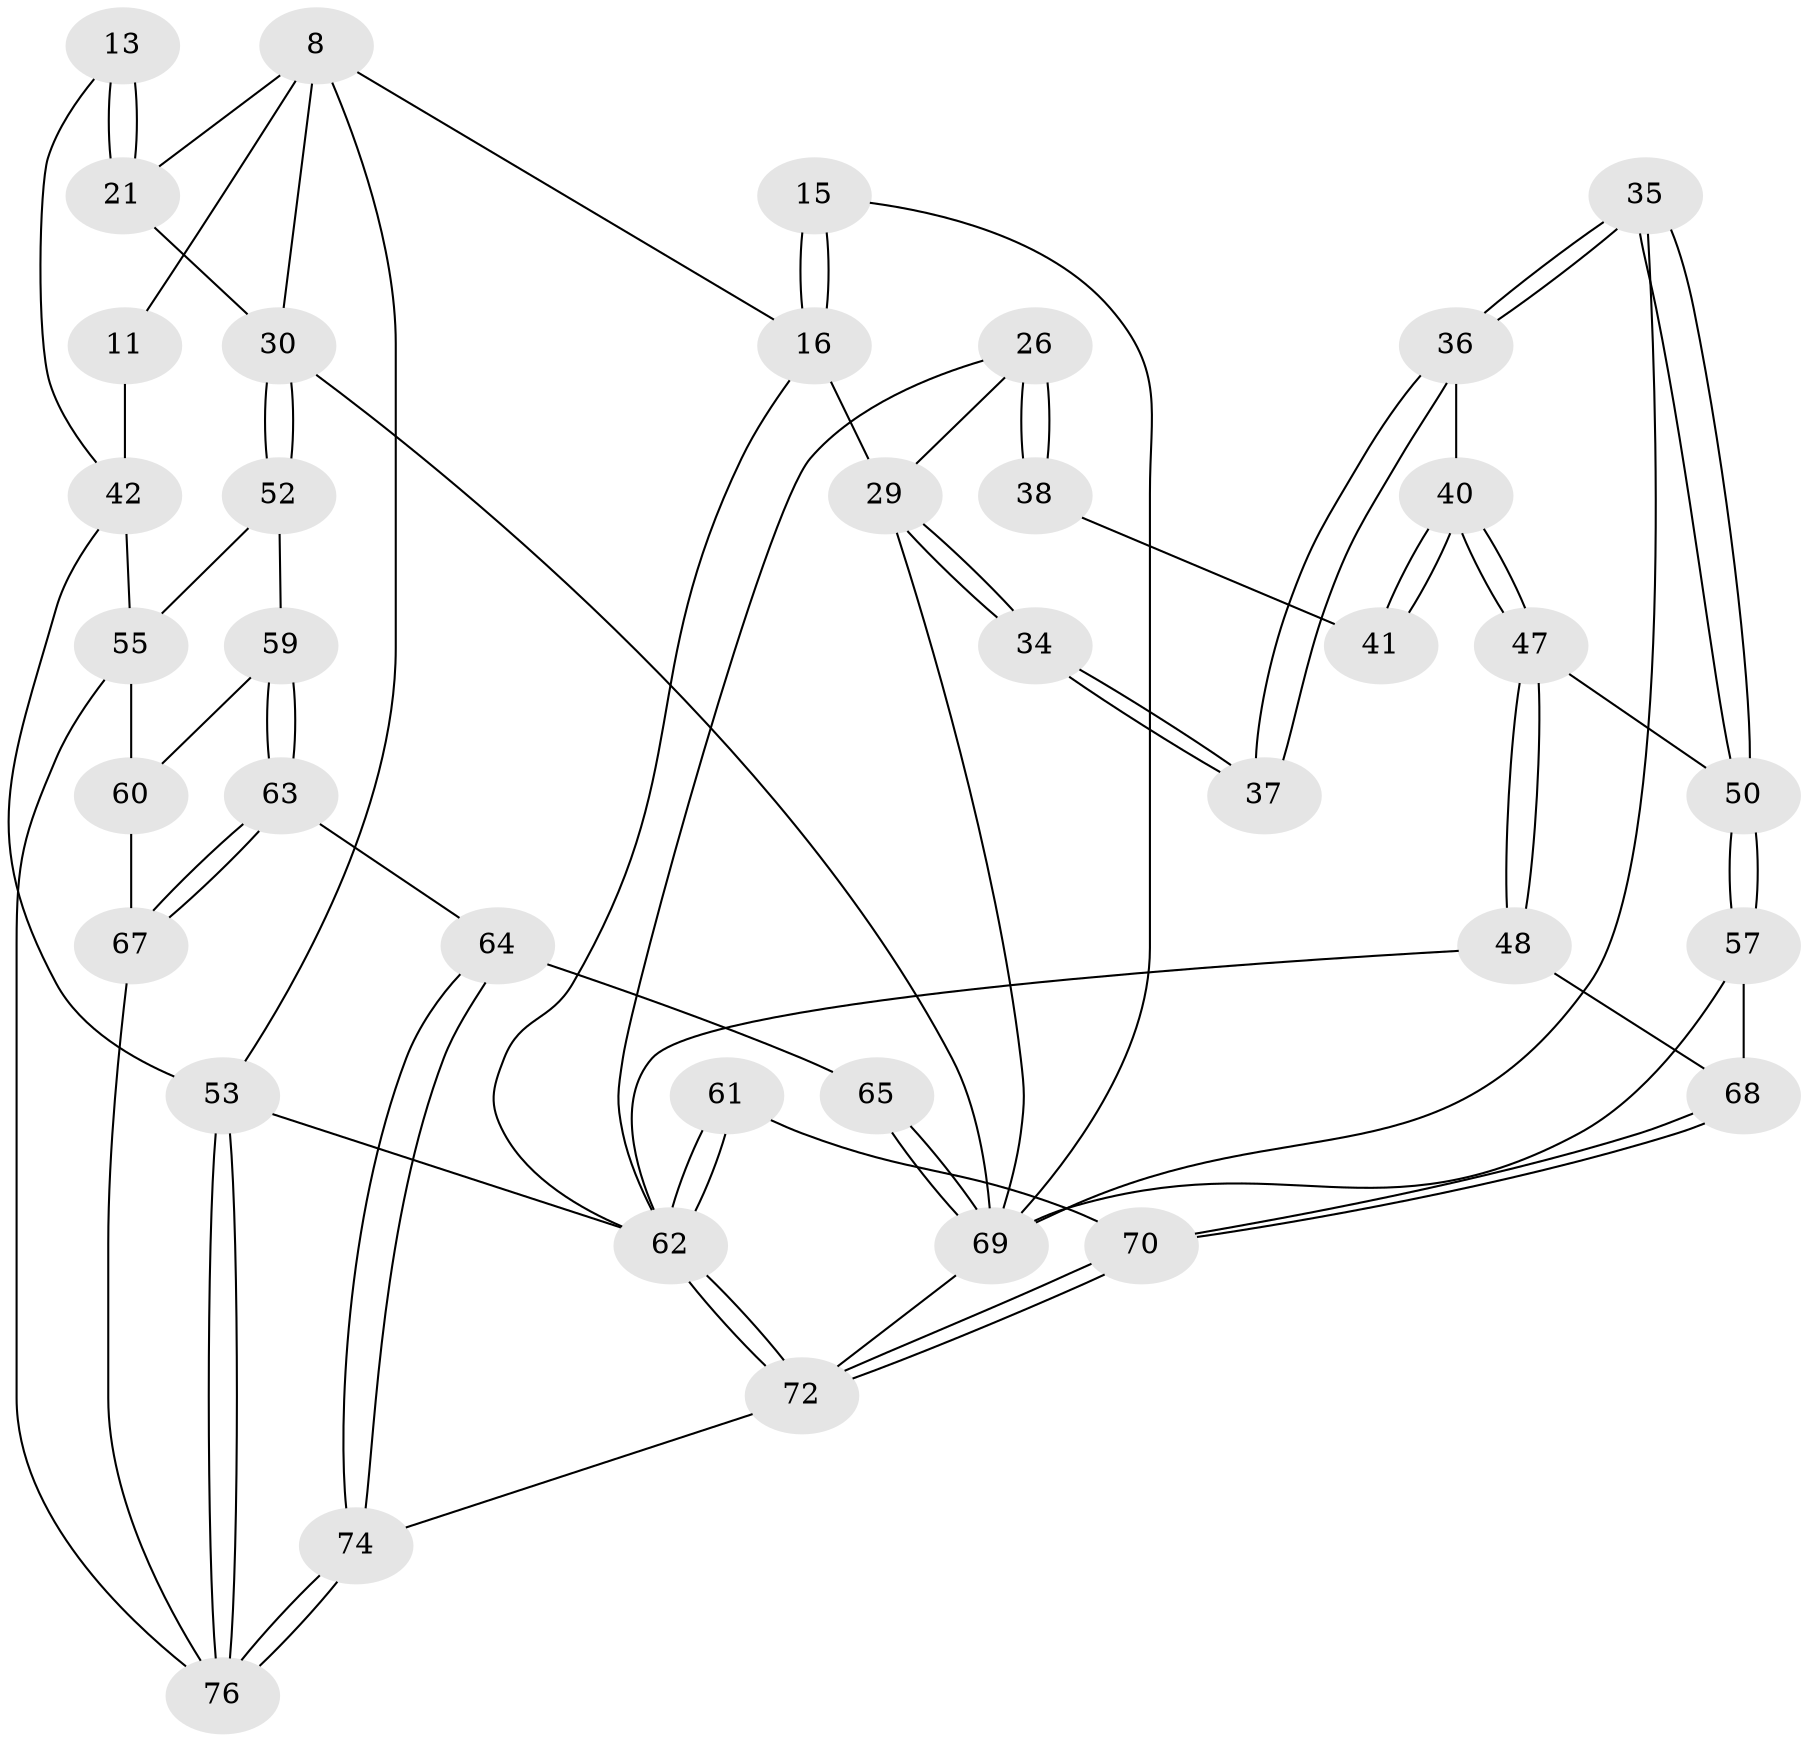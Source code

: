 // original degree distribution, {3: 0.039473684210526314, 6: 0.25, 5: 0.4605263157894737, 4: 0.25}
// Generated by graph-tools (version 1.1) at 2025/02/03/09/25 05:02:14]
// undirected, 38 vertices, 84 edges
graph export_dot {
graph [start="1"]
  node [color=gray90,style=filled];
  8 [pos="+0.5690616563290586+0.11260796783808781",super="+7"];
  11 [pos="+0.8083168059128696+0.1387487455488232"];
  13 [pos="+0.8246631028688653+0.36532335093665663"];
  15 [pos="+0.30695794387492153+0.2520583210389896"];
  16 [pos="+0.22566693435138122+0.19731044368186598",super="+5+9"];
  21 [pos="+0.7640688860367763+0.416614703860507",super="+17+14"];
  26 [pos="+0+0.5016286757575825"];
  29 [pos="+0.22359311899385748+0.4300512788173554",super="+25"];
  30 [pos="+0.604017263976674+0.5909610305205594",super="+23+19+18"];
  34 [pos="+0.21730442021229526+0.4412264349394982"];
  35 [pos="+0.3203375572003162+0.5834132415655632"];
  36 [pos="+0.26356376355318456+0.5570717227981462"];
  37 [pos="+0.21606555183084739+0.4487490270409294"];
  38 [pos="+0.08670759718340841+0.5266503640360597"];
  40 [pos="+0.18046907260961728+0.5686171424800757"];
  41 [pos="+0.16530518417446538+0.5538642466444704",super="+39"];
  42 [pos="+1+0.31670295239799384",super="+12+10"];
  47 [pos="+0.17169048189262945+0.6338960481704239"];
  48 [pos="+0.004294523799452734+0.6601527093861438"];
  50 [pos="+0.2409594976402774+0.7039877870197305"];
  52 [pos="+0.804287764950645+0.7078060886942595",super="+51"];
  53 [pos="+1+1",super="+2"];
  55 [pos="+0.916281771548633+0.6474415546256931",super="+45"];
  57 [pos="+0.24014829635523555+0.7384372246699167"];
  59 [pos="+0.8102763499300119+0.7158344482255882"];
  60 [pos="+0.9364089676554073+0.7535535397463798",super="+58"];
  61 [pos="+0+0.6907063176708944"];
  62 [pos="+0+1",super="+3+49"];
  63 [pos="+0.8000390404307991+0.8451372520062828"];
  64 [pos="+0.6452916509255595+0.7912398062838117"];
  65 [pos="+0.6153213897595978+0.7473980696977525"];
  67 [pos="+0.8152444031604541+0.8709166069456749",super="+66"];
  68 [pos="+0.2192871516069118+0.7450971093343877"];
  69 [pos="+0.37444883096315723+1",super="+56+31+20"];
  70 [pos="+0.11247858087425362+0.8255646162986403"];
  72 [pos="+0.23489453183755438+1",super="+71"];
  74 [pos="+0.6106961475838797+1"];
  76 [pos="+0.7339772601818775+1",super="+75+73"];
  8 -- 16;
  8 -- 30;
  8 -- 53;
  8 -- 11;
  8 -- 21;
  11 -- 42 [weight=2];
  13 -- 21 [weight=2];
  13 -- 21;
  13 -- 42;
  15 -- 16 [weight=2];
  15 -- 16;
  15 -- 69;
  16 -- 62;
  16 -- 29;
  21 -- 30 [weight=2];
  26 -- 38;
  26 -- 38;
  26 -- 29;
  26 -- 62;
  29 -- 34 [weight=2];
  29 -- 34;
  29 -- 69;
  30 -- 52 [weight=2];
  30 -- 52;
  30 -- 69 [weight=2];
  34 -- 37;
  34 -- 37;
  35 -- 36;
  35 -- 36;
  35 -- 50;
  35 -- 50;
  35 -- 69;
  36 -- 37;
  36 -- 37;
  36 -- 40;
  38 -- 41 [weight=2];
  40 -- 41;
  40 -- 41;
  40 -- 47;
  40 -- 47;
  42 -- 53;
  42 -- 55;
  47 -- 48;
  47 -- 48;
  47 -- 50;
  48 -- 68;
  48 -- 62;
  50 -- 57;
  50 -- 57;
  52 -- 59;
  52 -- 55 [weight=2];
  53 -- 76 [weight=2];
  53 -- 76;
  53 -- 62 [weight=2];
  55 -- 60 [weight=2];
  55 -- 76;
  57 -- 68;
  57 -- 69;
  59 -- 63;
  59 -- 63;
  59 -- 60;
  60 -- 67;
  61 -- 62 [weight=2];
  61 -- 62;
  61 -- 70;
  62 -- 72;
  62 -- 72;
  63 -- 64;
  63 -- 67;
  63 -- 67;
  64 -- 65;
  64 -- 74;
  64 -- 74;
  65 -- 69 [weight=2];
  65 -- 69;
  67 -- 76 [weight=2];
  68 -- 70;
  68 -- 70;
  69 -- 72;
  70 -- 72;
  70 -- 72;
  72 -- 74;
  74 -- 76;
  74 -- 76;
}
